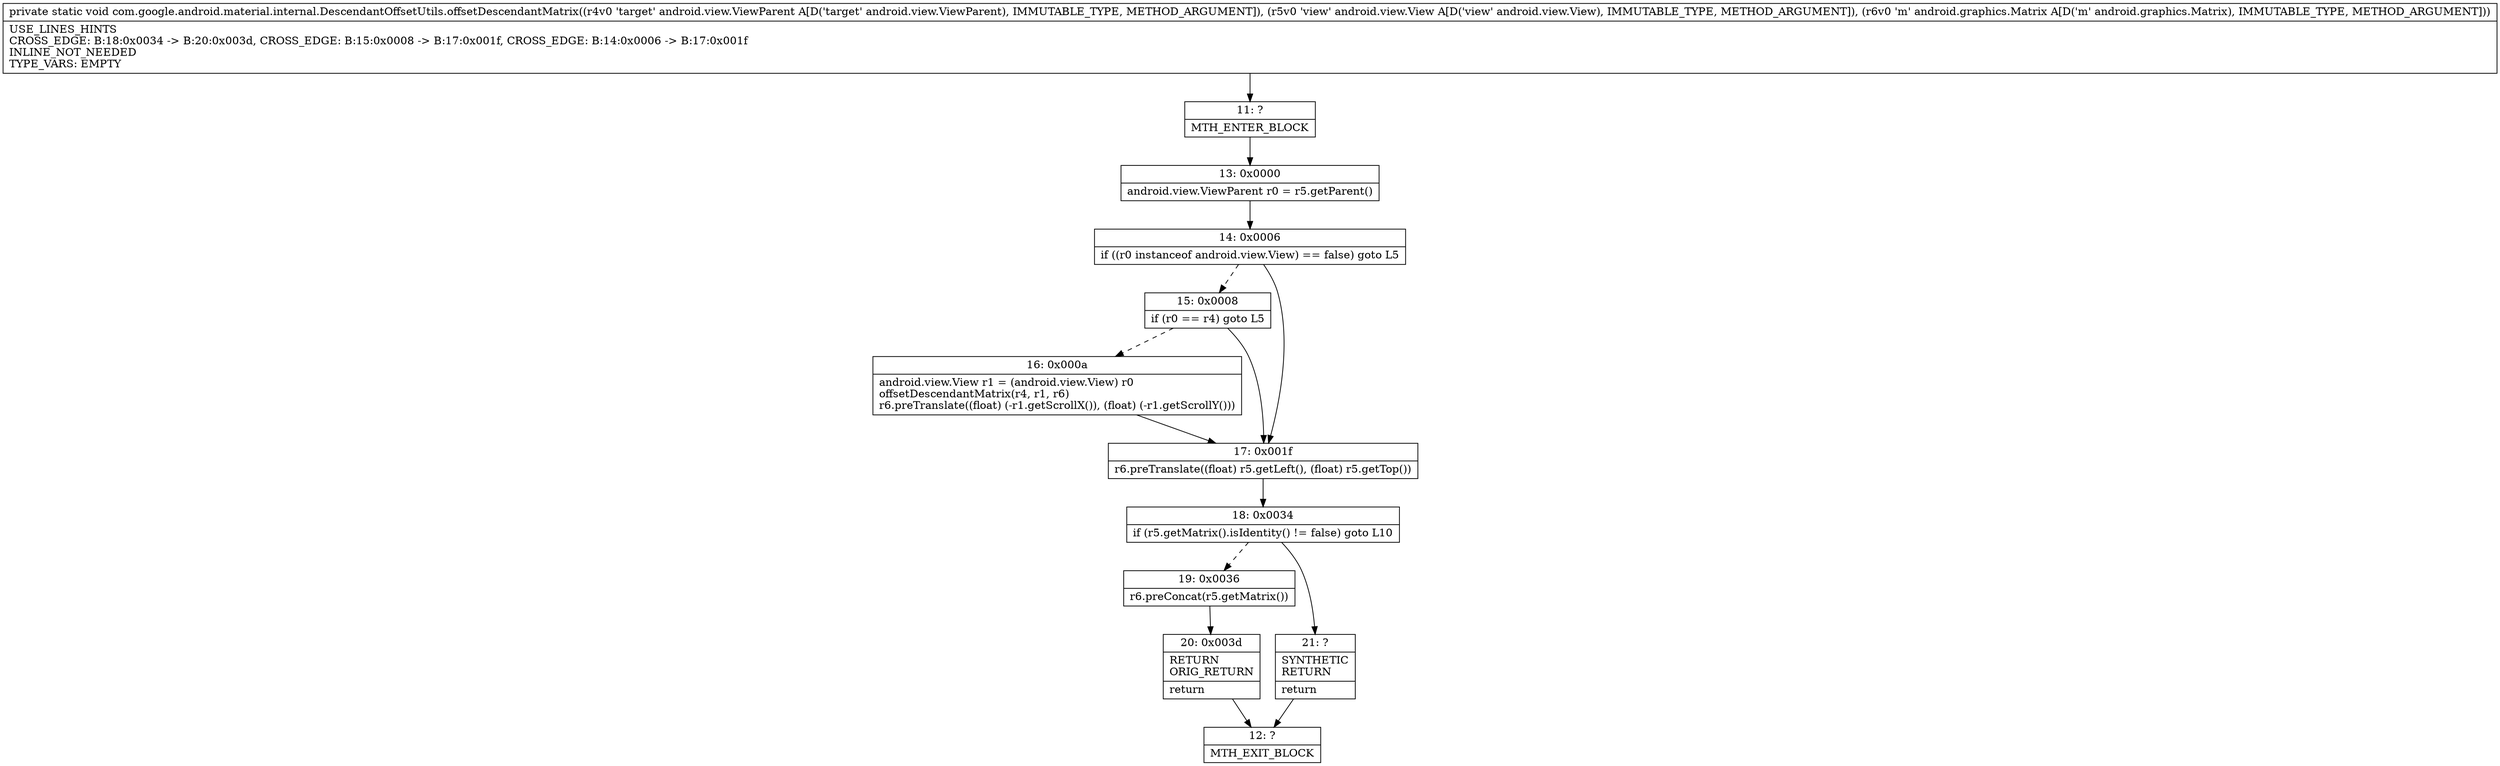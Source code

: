 digraph "CFG forcom.google.android.material.internal.DescendantOffsetUtils.offsetDescendantMatrix(Landroid\/view\/ViewParent;Landroid\/view\/View;Landroid\/graphics\/Matrix;)V" {
Node_11 [shape=record,label="{11\:\ ?|MTH_ENTER_BLOCK\l}"];
Node_13 [shape=record,label="{13\:\ 0x0000|android.view.ViewParent r0 = r5.getParent()\l}"];
Node_14 [shape=record,label="{14\:\ 0x0006|if ((r0 instanceof android.view.View) == false) goto L5\l}"];
Node_15 [shape=record,label="{15\:\ 0x0008|if (r0 == r4) goto L5\l}"];
Node_16 [shape=record,label="{16\:\ 0x000a|android.view.View r1 = (android.view.View) r0\loffsetDescendantMatrix(r4, r1, r6)\lr6.preTranslate((float) (\-r1.getScrollX()), (float) (\-r1.getScrollY()))\l}"];
Node_17 [shape=record,label="{17\:\ 0x001f|r6.preTranslate((float) r5.getLeft(), (float) r5.getTop())\l}"];
Node_18 [shape=record,label="{18\:\ 0x0034|if (r5.getMatrix().isIdentity() != false) goto L10\l}"];
Node_19 [shape=record,label="{19\:\ 0x0036|r6.preConcat(r5.getMatrix())\l}"];
Node_20 [shape=record,label="{20\:\ 0x003d|RETURN\lORIG_RETURN\l|return\l}"];
Node_12 [shape=record,label="{12\:\ ?|MTH_EXIT_BLOCK\l}"];
Node_21 [shape=record,label="{21\:\ ?|SYNTHETIC\lRETURN\l|return\l}"];
MethodNode[shape=record,label="{private static void com.google.android.material.internal.DescendantOffsetUtils.offsetDescendantMatrix((r4v0 'target' android.view.ViewParent A[D('target' android.view.ViewParent), IMMUTABLE_TYPE, METHOD_ARGUMENT]), (r5v0 'view' android.view.View A[D('view' android.view.View), IMMUTABLE_TYPE, METHOD_ARGUMENT]), (r6v0 'm' android.graphics.Matrix A[D('m' android.graphics.Matrix), IMMUTABLE_TYPE, METHOD_ARGUMENT]))  | USE_LINES_HINTS\lCROSS_EDGE: B:18:0x0034 \-\> B:20:0x003d, CROSS_EDGE: B:15:0x0008 \-\> B:17:0x001f, CROSS_EDGE: B:14:0x0006 \-\> B:17:0x001f\lINLINE_NOT_NEEDED\lTYPE_VARS: EMPTY\l}"];
MethodNode -> Node_11;Node_11 -> Node_13;
Node_13 -> Node_14;
Node_14 -> Node_15[style=dashed];
Node_14 -> Node_17;
Node_15 -> Node_16[style=dashed];
Node_15 -> Node_17;
Node_16 -> Node_17;
Node_17 -> Node_18;
Node_18 -> Node_19[style=dashed];
Node_18 -> Node_21;
Node_19 -> Node_20;
Node_20 -> Node_12;
Node_21 -> Node_12;
}

